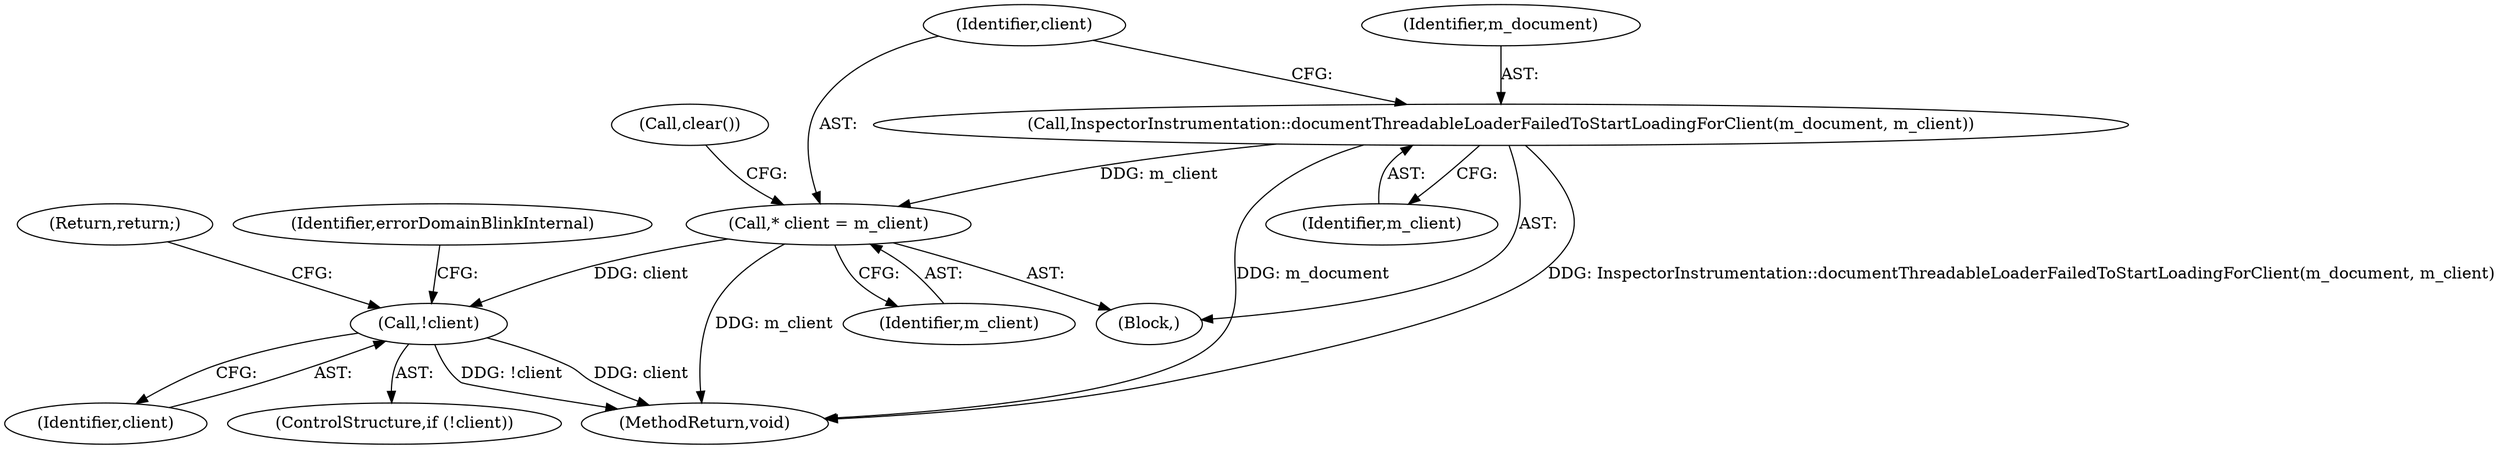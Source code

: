 digraph "0_Chrome_2571533bbb5b554ff47205c8ef1513ccc0817c3e@API" {
"1000204" [label="(Call,InspectorInstrumentation::documentThreadableLoaderFailedToStartLoadingForClient(m_document, m_client))"];
"1000208" [label="(Call,* client = m_client)"];
"1000213" [label="(Call,!client)"];
"1000213" [label="(Call,!client)"];
"1000209" [label="(Identifier,client)"];
"1000218" [label="(Identifier,errorDomainBlinkInternal)"];
"1000215" [label="(Return,return;)"];
"1000330" [label="(MethodReturn,void)"];
"1000214" [label="(Identifier,client)"];
"1000206" [label="(Identifier,m_client)"];
"1000205" [label="(Identifier,m_document)"];
"1000208" [label="(Call,* client = m_client)"];
"1000203" [label="(Block,)"];
"1000212" [label="(ControlStructure,if (!client))"];
"1000211" [label="(Call,clear())"];
"1000204" [label="(Call,InspectorInstrumentation::documentThreadableLoaderFailedToStartLoadingForClient(m_document, m_client))"];
"1000210" [label="(Identifier,m_client)"];
"1000204" -> "1000203"  [label="AST: "];
"1000204" -> "1000206"  [label="CFG: "];
"1000205" -> "1000204"  [label="AST: "];
"1000206" -> "1000204"  [label="AST: "];
"1000209" -> "1000204"  [label="CFG: "];
"1000204" -> "1000330"  [label="DDG: m_document"];
"1000204" -> "1000330"  [label="DDG: InspectorInstrumentation::documentThreadableLoaderFailedToStartLoadingForClient(m_document, m_client)"];
"1000204" -> "1000208"  [label="DDG: m_client"];
"1000208" -> "1000203"  [label="AST: "];
"1000208" -> "1000210"  [label="CFG: "];
"1000209" -> "1000208"  [label="AST: "];
"1000210" -> "1000208"  [label="AST: "];
"1000211" -> "1000208"  [label="CFG: "];
"1000208" -> "1000330"  [label="DDG: m_client"];
"1000208" -> "1000213"  [label="DDG: client"];
"1000213" -> "1000212"  [label="AST: "];
"1000213" -> "1000214"  [label="CFG: "];
"1000214" -> "1000213"  [label="AST: "];
"1000215" -> "1000213"  [label="CFG: "];
"1000218" -> "1000213"  [label="CFG: "];
"1000213" -> "1000330"  [label="DDG: client"];
"1000213" -> "1000330"  [label="DDG: !client"];
}
